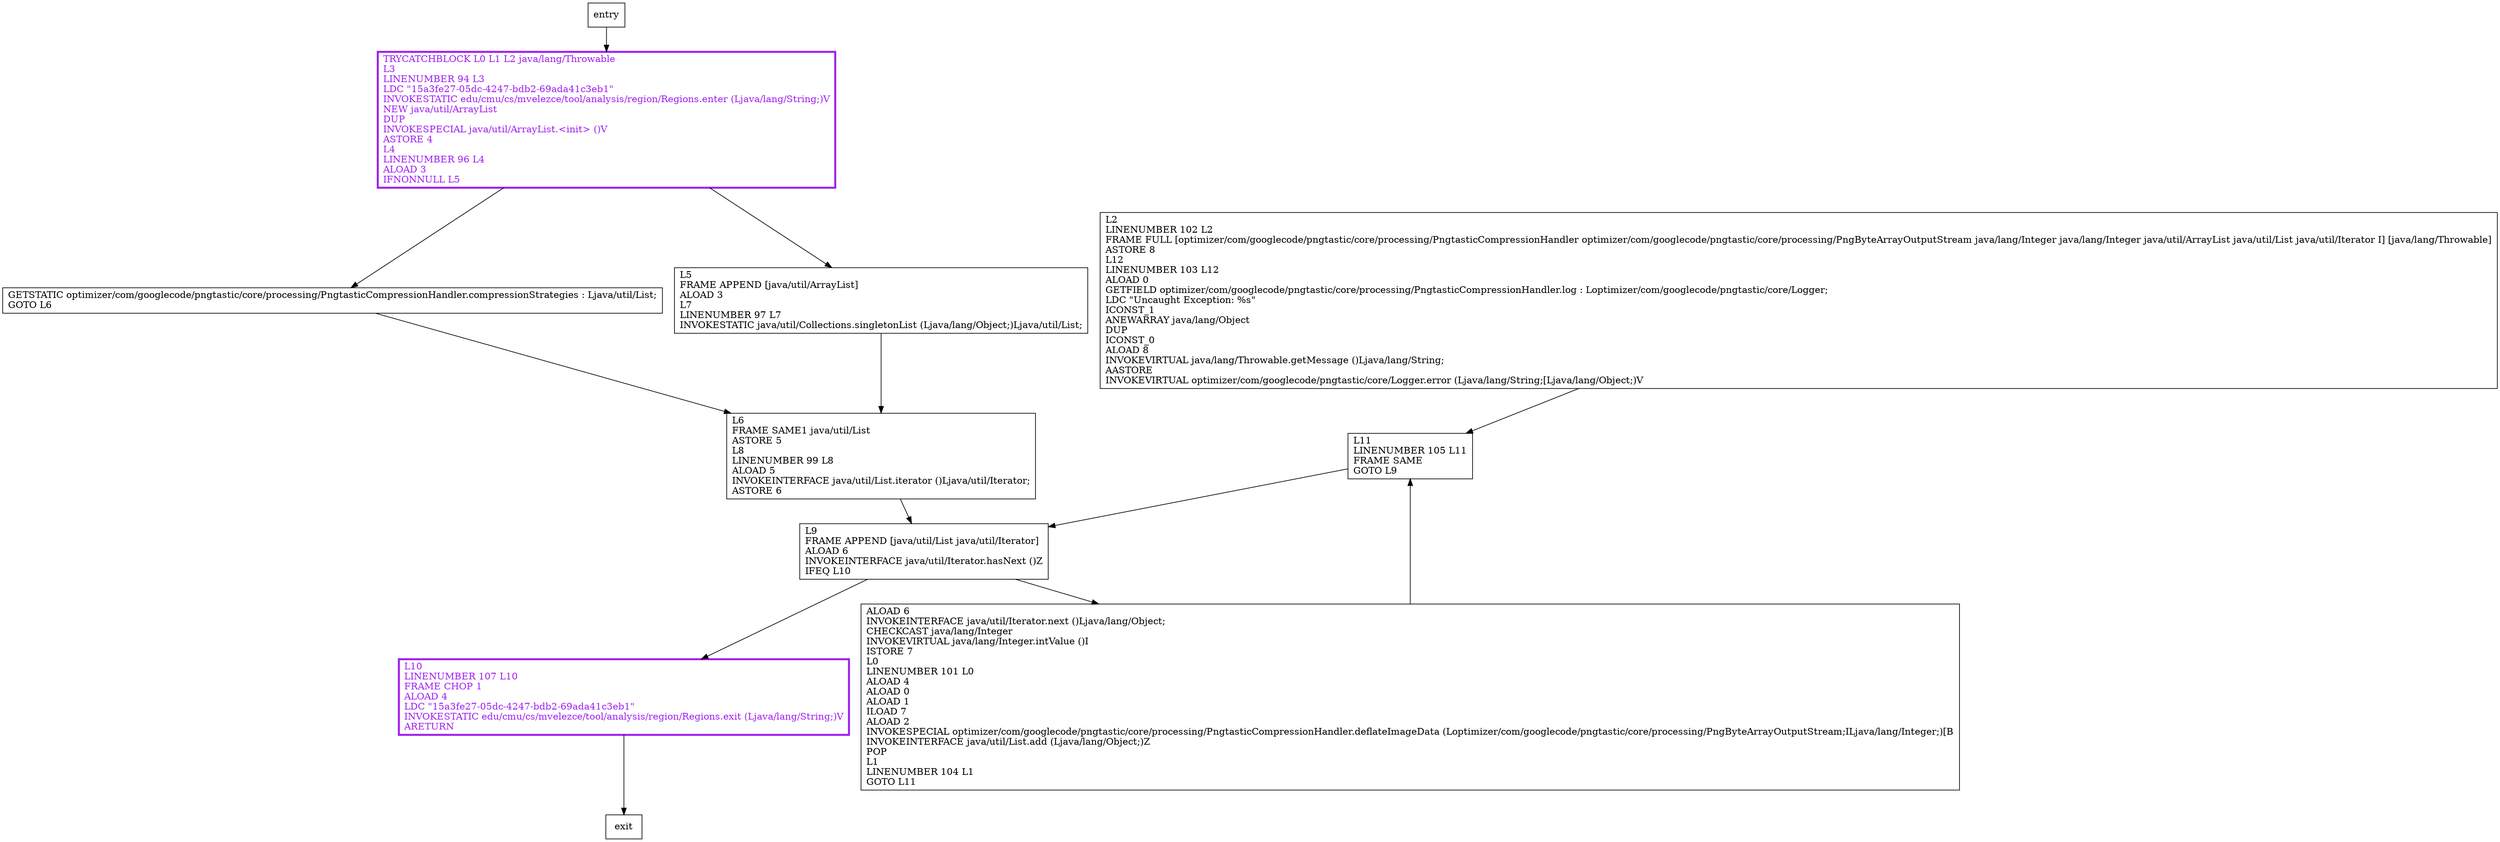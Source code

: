 digraph deflateImageDataSerially {
node [shape=record];
1239925053 [label="L11\lLINENUMBER 105 L11\lFRAME SAME\lGOTO L9\l"];
1721214070 [label="TRYCATCHBLOCK L0 L1 L2 java/lang/Throwable\lL3\lLINENUMBER 94 L3\lLDC \"15a3fe27-05dc-4247-bdb2-69ada41c3eb1\"\lINVOKESTATIC edu/cmu/cs/mvelezce/tool/analysis/region/Regions.enter (Ljava/lang/String;)V\lNEW java/util/ArrayList\lDUP\lINVOKESPECIAL java/util/ArrayList.\<init\> ()V\lASTORE 4\lL4\lLINENUMBER 96 L4\lALOAD 3\lIFNONNULL L5\l"];
1476718835 [label="L10\lLINENUMBER 107 L10\lFRAME CHOP 1\lALOAD 4\lLDC \"15a3fe27-05dc-4247-bdb2-69ada41c3eb1\"\lINVOKESTATIC edu/cmu/cs/mvelezce/tool/analysis/region/Regions.exit (Ljava/lang/String;)V\lARETURN\l"];
750661006 [label="ALOAD 6\lINVOKEINTERFACE java/util/Iterator.next ()Ljava/lang/Object;\lCHECKCAST java/lang/Integer\lINVOKEVIRTUAL java/lang/Integer.intValue ()I\lISTORE 7\lL0\lLINENUMBER 101 L0\lALOAD 4\lALOAD 0\lALOAD 1\lILOAD 7\lALOAD 2\lINVOKESPECIAL optimizer/com/googlecode/pngtastic/core/processing/PngtasticCompressionHandler.deflateImageData (Loptimizer/com/googlecode/pngtastic/core/processing/PngByteArrayOutputStream;ILjava/lang/Integer;)[B\lINVOKEINTERFACE java/util/List.add (Ljava/lang/Object;)Z\lPOP\lL1\lLINENUMBER 104 L1\lGOTO L11\l"];
1865317852 [label="L9\lFRAME APPEND [java/util/List java/util/Iterator]\lALOAD 6\lINVOKEINTERFACE java/util/Iterator.hasNext ()Z\lIFEQ L10\l"];
273843277 [label="L2\lLINENUMBER 102 L2\lFRAME FULL [optimizer/com/googlecode/pngtastic/core/processing/PngtasticCompressionHandler optimizer/com/googlecode/pngtastic/core/processing/PngByteArrayOutputStream java/lang/Integer java/lang/Integer java/util/ArrayList java/util/List java/util/Iterator I] [java/lang/Throwable]\lASTORE 8\lL12\lLINENUMBER 103 L12\lALOAD 0\lGETFIELD optimizer/com/googlecode/pngtastic/core/processing/PngtasticCompressionHandler.log : Loptimizer/com/googlecode/pngtastic/core/Logger;\lLDC \"Uncaught Exception: %s\"\lICONST_1\lANEWARRAY java/lang/Object\lDUP\lICONST_0\lALOAD 8\lINVOKEVIRTUAL java/lang/Throwable.getMessage ()Ljava/lang/String;\lAASTORE\lINVOKEVIRTUAL optimizer/com/googlecode/pngtastic/core/Logger.error (Ljava/lang/String;[Ljava/lang/Object;)V\l"];
1532484977 [label="GETSTATIC optimizer/com/googlecode/pngtastic/core/processing/PngtasticCompressionHandler.compressionStrategies : Ljava/util/List;\lGOTO L6\l"];
57364732 [label="L6\lFRAME SAME1 java/util/List\lASTORE 5\lL8\lLINENUMBER 99 L8\lALOAD 5\lINVOKEINTERFACE java/util/List.iterator ()Ljava/util/Iterator;\lASTORE 6\l"];
1028202741 [label="L5\lFRAME APPEND [java/util/ArrayList]\lALOAD 3\lL7\lLINENUMBER 97 L7\lINVOKESTATIC java/util/Collections.singletonList (Ljava/lang/Object;)Ljava/util/List;\l"];
entry;
exit;
1239925053 -> 1865317852;
entry -> 1721214070;
1721214070 -> 1532484977;
1721214070 -> 1028202741;
1476718835 -> exit;
750661006 -> 1239925053;
1865317852 -> 1476718835;
1865317852 -> 750661006;
273843277 -> 1239925053;
1532484977 -> 57364732;
57364732 -> 1865317852;
1028202741 -> 57364732;
1721214070[fontcolor="purple", penwidth=3, color="purple"];
1476718835[fontcolor="purple", penwidth=3, color="purple"];
}
